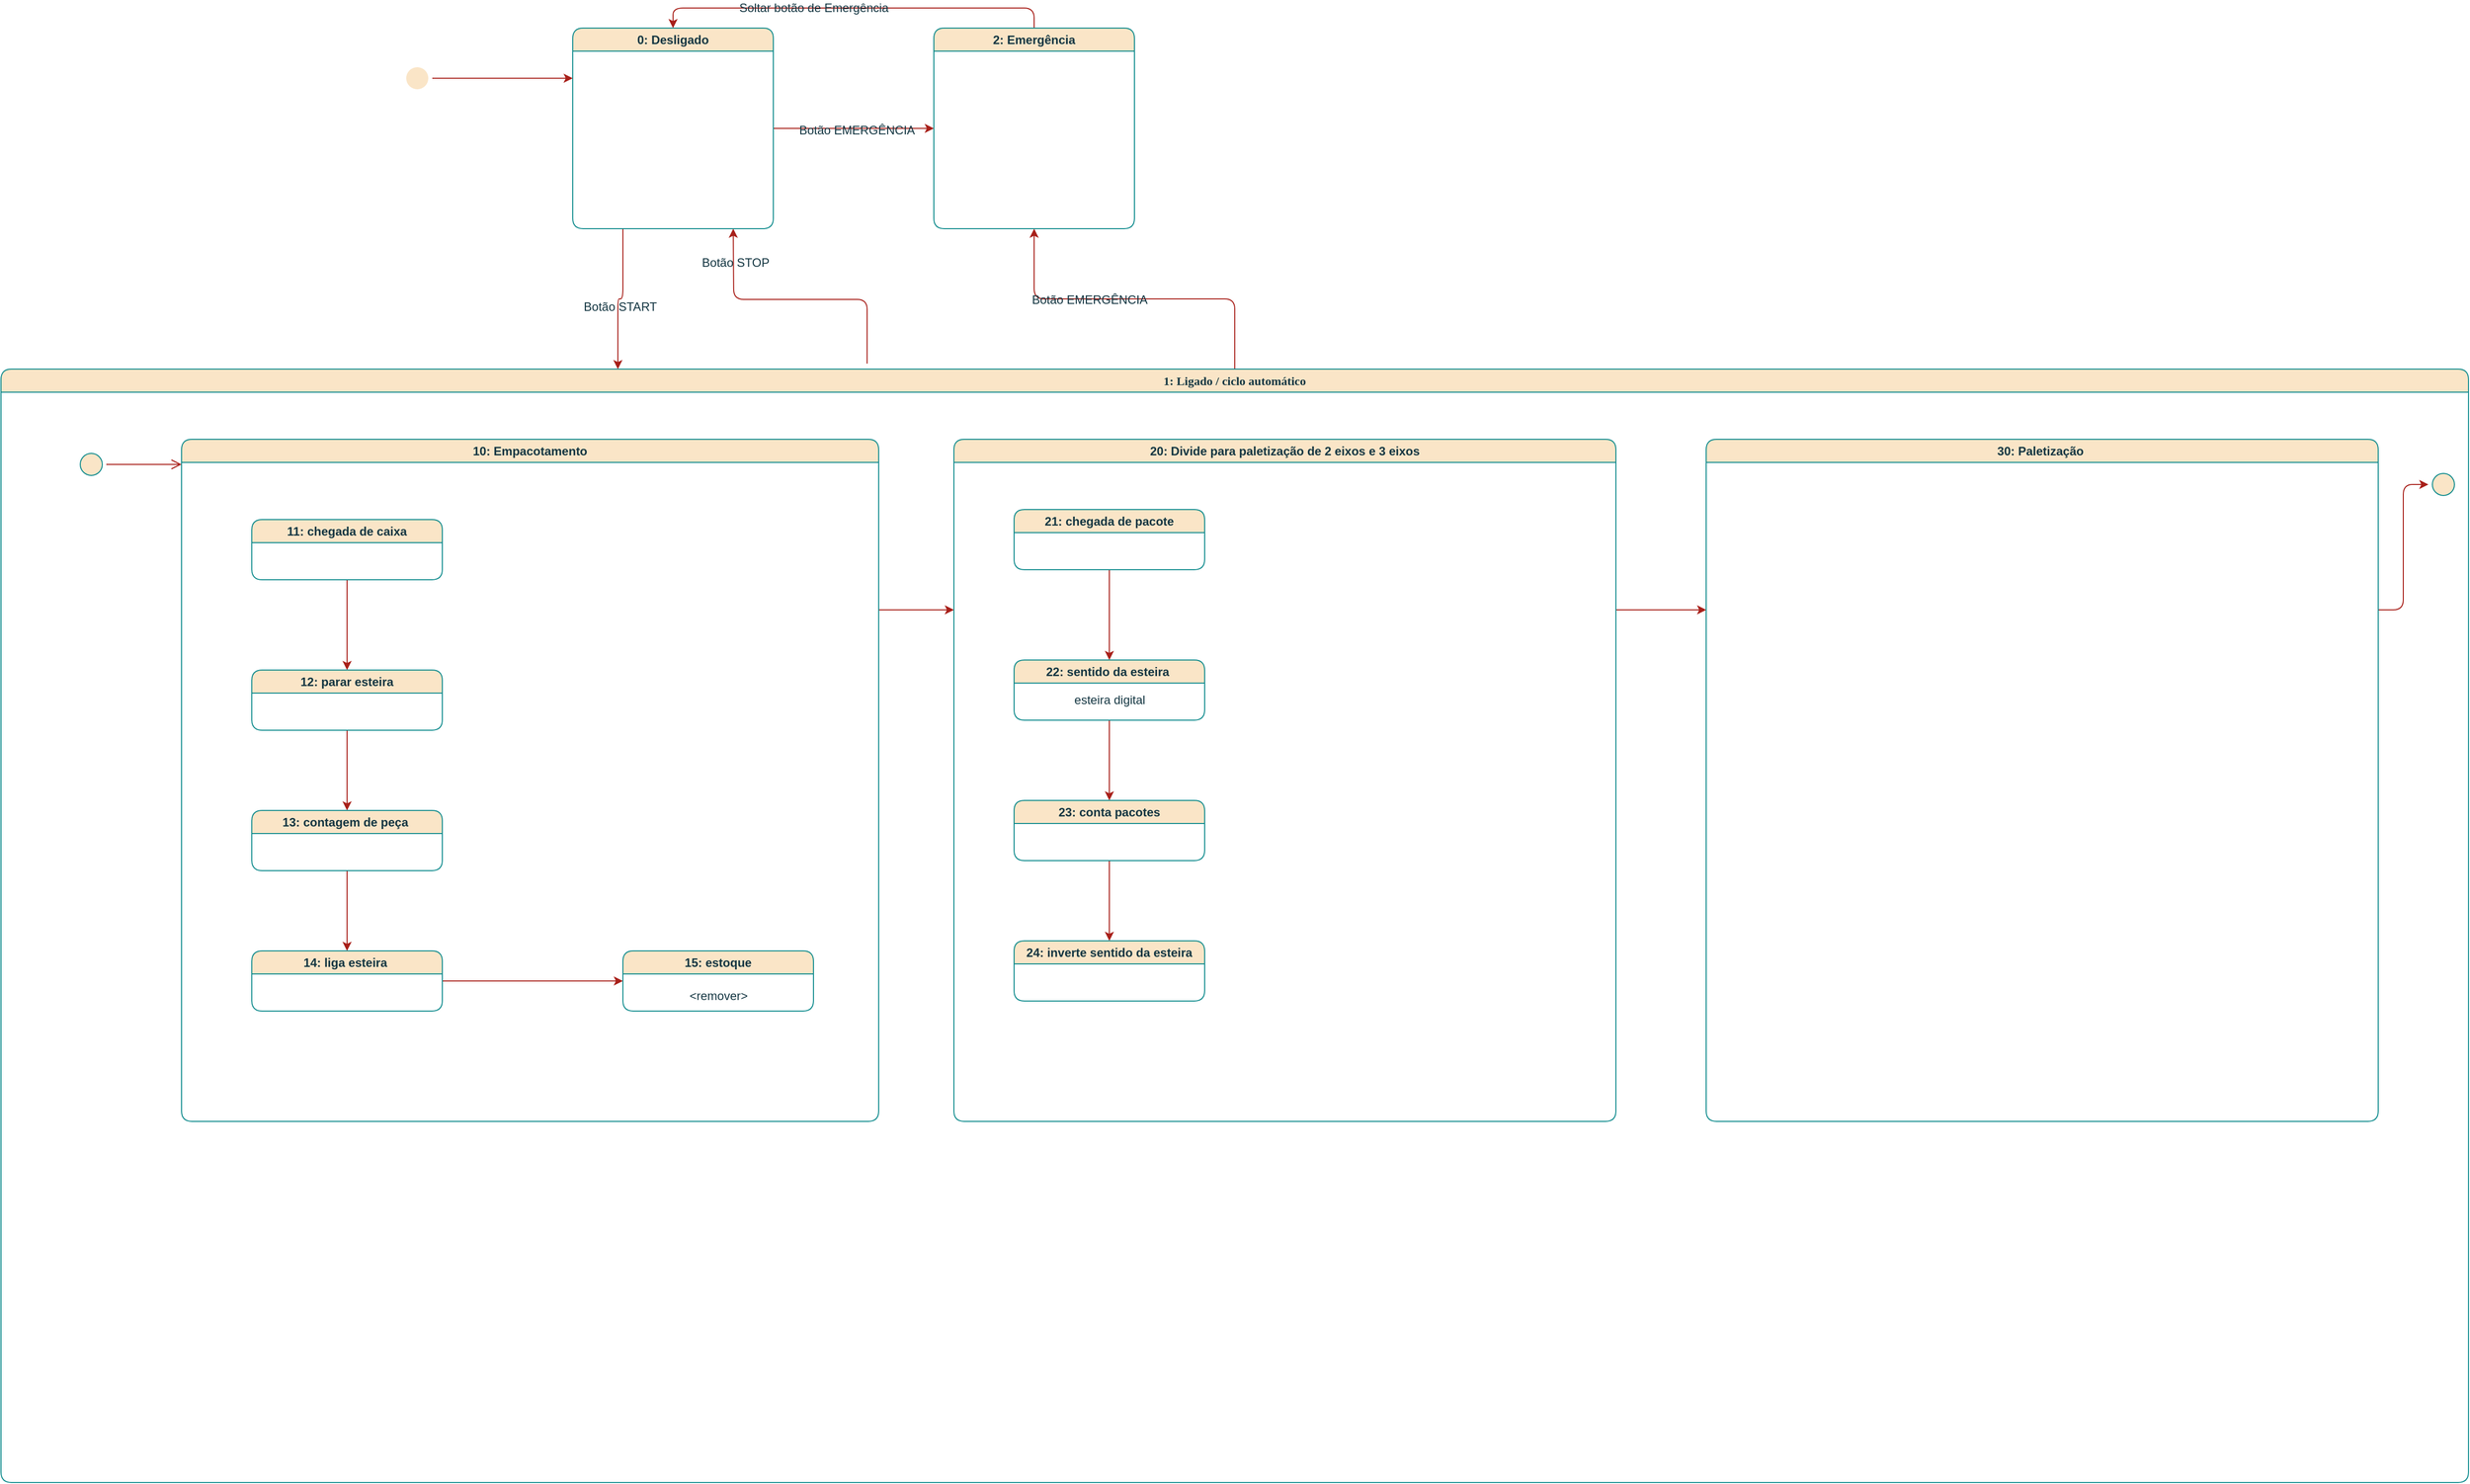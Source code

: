 <mxfile version="24.2.2" type="github">
  <diagram name="Page-1" id="58cdce13-f638-feb5-8d6f-7d28b1aa9fa0">
    <mxGraphModel dx="2454" dy="655" grid="1" gridSize="10" guides="1" tooltips="1" connect="1" arrows="1" fold="1" page="1" pageScale="1" pageWidth="1100" pageHeight="850" background="none" math="0" shadow="0">
      <root>
        <mxCell id="0" />
        <mxCell id="1" parent="0" />
        <mxCell id="qbF3YQsKagiAexJu4wax-7" style="edgeStyle=orthogonalEdgeStyle;rounded=1;orthogonalLoop=1;jettySize=auto;html=1;entryX=0;entryY=0.25;entryDx=0;entryDy=0;fontFamily=Helvetica;fontSize=12;fontColor=default;labelBackgroundColor=none;strokeColor=#A8201A;" parent="1" source="382b91b5511bd0f7-1" target="qbF3YQsKagiAexJu4wax-6" edge="1">
          <mxGeometry relative="1" as="geometry" />
        </mxCell>
        <mxCell id="382b91b5511bd0f7-1" value="" style="ellipse;html=1;shape=startState;fillColor=#FAE5C7;strokeColor=none;rounded=1;shadow=0;comic=0;labelBackgroundColor=none;fontFamily=Verdana;fontSize=12;fontColor=#143642;align=center;direction=south;" parent="1" vertex="1">
          <mxGeometry x="130" y="135" width="30" height="30" as="geometry" />
        </mxCell>
        <mxCell id="qbF3YQsKagiAexJu4wax-10" style="edgeStyle=orthogonalEdgeStyle;rounded=1;orthogonalLoop=1;jettySize=auto;html=1;entryX=0.5;entryY=1;entryDx=0;entryDy=0;fontFamily=Helvetica;fontSize=12;fontColor=default;exitX=0.351;exitY=-0.005;exitDx=0;exitDy=0;exitPerimeter=0;labelBackgroundColor=none;strokeColor=#A8201A;" parent="1" source="2a3bc250acf0617d-7" edge="1">
          <mxGeometry relative="1" as="geometry">
            <mxPoint x="645" y="380" as="sourcePoint" />
            <mxPoint x="460" y="300" as="targetPoint" />
          </mxGeometry>
        </mxCell>
        <mxCell id="qbF3YQsKagiAexJu4wax-12" value="Botão STOP" style="edgeLabel;html=1;align=center;verticalAlign=middle;resizable=0;points=[];strokeColor=#0F8B8D;fontFamily=Helvetica;fontSize=12;fontColor=#143642;fillColor=#FAE5C7;rounded=1;labelBackgroundColor=none;" parent="qbF3YQsKagiAexJu4wax-10" vertex="1" connectable="0">
          <mxGeometry x="0.745" y="-2" relative="1" as="geometry">
            <mxPoint as="offset" />
          </mxGeometry>
        </mxCell>
        <mxCell id="qbF3YQsKagiAexJu4wax-15" style="edgeStyle=orthogonalEdgeStyle;rounded=1;orthogonalLoop=1;jettySize=auto;html=1;entryX=0.5;entryY=1;entryDx=0;entryDy=0;fontFamily=Helvetica;fontSize=12;fontColor=default;labelBackgroundColor=none;strokeColor=#A8201A;" parent="1" source="2a3bc250acf0617d-7" target="qbF3YQsKagiAexJu4wax-8" edge="1">
          <mxGeometry relative="1" as="geometry" />
        </mxCell>
        <mxCell id="qbF3YQsKagiAexJu4wax-16" value="Botão EMERGÊNCIA" style="edgeLabel;html=1;align=center;verticalAlign=middle;resizable=0;points=[];strokeColor=#0F8B8D;fontFamily=Helvetica;fontSize=12;fontColor=#143642;fillColor=#FAE5C7;rounded=1;labelBackgroundColor=none;" parent="qbF3YQsKagiAexJu4wax-15" vertex="1" connectable="0">
          <mxGeometry x="0.264" y="1" relative="1" as="geometry">
            <mxPoint as="offset" />
          </mxGeometry>
        </mxCell>
        <mxCell id="2a3bc250acf0617d-7" value="1: Ligado / ciclo automático" style="swimlane;whiteSpace=wrap;html=1;rounded=1;shadow=0;comic=0;labelBackgroundColor=none;strokeWidth=1;fontFamily=Verdana;fontSize=12;align=center;fillColor=#FAE5C7;strokeColor=#0F8B8D;fontColor=#143642;" parent="1" vertex="1">
          <mxGeometry x="-270" y="440" width="2460" height="1110" as="geometry" />
        </mxCell>
        <mxCell id="3cde6dad864a17aa-9" style="edgeStyle=elbowEdgeStyle;html=1;labelBackgroundColor=none;endArrow=open;endSize=8;strokeColor=#A8201A;fontFamily=Verdana;fontSize=12;align=left;fontColor=default;" parent="2a3bc250acf0617d-7" source="2a3bc250acf0617d-3" edge="1">
          <mxGeometry relative="1" as="geometry">
            <mxPoint x="180" y="95" as="targetPoint" />
          </mxGeometry>
        </mxCell>
        <mxCell id="2a3bc250acf0617d-3" value="" style="ellipse;html=1;shape=startState;fillColor=#FAE5C7;strokeColor=#0F8B8D;rounded=1;shadow=0;comic=0;labelBackgroundColor=none;fontFamily=Verdana;fontSize=12;fontColor=#143642;align=center;direction=south;" parent="2a3bc250acf0617d-7" vertex="1">
          <mxGeometry x="75" y="80" width="30" height="30" as="geometry" />
        </mxCell>
        <mxCell id="qbF3YQsKagiAexJu4wax-24" style="edgeStyle=orthogonalEdgeStyle;rounded=1;orthogonalLoop=1;jettySize=auto;html=1;exitX=1;exitY=0.25;exitDx=0;exitDy=0;entryX=0;entryY=0.25;entryDx=0;entryDy=0;fontFamily=Helvetica;fontSize=12;fontColor=default;labelBackgroundColor=none;strokeColor=#A8201A;" parent="2a3bc250acf0617d-7" source="qbF3YQsKagiAexJu4wax-21" target="qbF3YQsKagiAexJu4wax-22" edge="1">
          <mxGeometry relative="1" as="geometry" />
        </mxCell>
        <mxCell id="qbF3YQsKagiAexJu4wax-21" value="10: Empacotamento" style="swimlane;whiteSpace=wrap;html=1;strokeColor=#0F8B8D;align=center;verticalAlign=middle;fontFamily=Helvetica;fontSize=12;fontColor=#143642;fillColor=#FAE5C7;rounded=1;labelBackgroundColor=none;" parent="2a3bc250acf0617d-7" vertex="1">
          <mxGeometry x="180" y="70" width="695" height="680" as="geometry" />
        </mxCell>
        <mxCell id="qbF3YQsKagiAexJu4wax-40" style="edgeStyle=orthogonalEdgeStyle;rounded=1;orthogonalLoop=1;jettySize=auto;html=1;exitX=0.5;exitY=1;exitDx=0;exitDy=0;entryX=0.5;entryY=0;entryDx=0;entryDy=0;fontFamily=Helvetica;fontSize=12;fontColor=default;labelBackgroundColor=none;strokeColor=#A8201A;" parent="qbF3YQsKagiAexJu4wax-21" source="qbF3YQsKagiAexJu4wax-28" target="qbF3YQsKagiAexJu4wax-29" edge="1">
          <mxGeometry relative="1" as="geometry" />
        </mxCell>
        <mxCell id="qbF3YQsKagiAexJu4wax-28" value="11: chegada de caixa" style="swimlane;whiteSpace=wrap;html=1;strokeColor=#0F8B8D;align=center;verticalAlign=middle;fontFamily=Helvetica;fontSize=12;fontColor=#143642;fillColor=#FAE5C7;rounded=1;labelBackgroundColor=none;" parent="qbF3YQsKagiAexJu4wax-21" vertex="1">
          <mxGeometry x="70" y="80" width="190" height="60" as="geometry" />
        </mxCell>
        <mxCell id="qbF3YQsKagiAexJu4wax-41" style="edgeStyle=orthogonalEdgeStyle;rounded=1;orthogonalLoop=1;jettySize=auto;html=1;exitX=0.5;exitY=1;exitDx=0;exitDy=0;entryX=0.5;entryY=0;entryDx=0;entryDy=0;fontFamily=Helvetica;fontSize=12;fontColor=default;labelBackgroundColor=none;strokeColor=#A8201A;" parent="qbF3YQsKagiAexJu4wax-21" source="qbF3YQsKagiAexJu4wax-29" target="qbF3YQsKagiAexJu4wax-30" edge="1">
          <mxGeometry relative="1" as="geometry" />
        </mxCell>
        <mxCell id="qbF3YQsKagiAexJu4wax-29" value="12: parar esteira" style="swimlane;whiteSpace=wrap;html=1;strokeColor=#0F8B8D;align=center;verticalAlign=middle;fontFamily=Helvetica;fontSize=12;fontColor=#143642;fillColor=#FAE5C7;rounded=1;labelBackgroundColor=none;" parent="qbF3YQsKagiAexJu4wax-21" vertex="1">
          <mxGeometry x="70" y="230" width="190" height="60" as="geometry" />
        </mxCell>
        <mxCell id="qbF3YQsKagiAexJu4wax-42" style="edgeStyle=orthogonalEdgeStyle;rounded=1;orthogonalLoop=1;jettySize=auto;html=1;exitX=0.5;exitY=1;exitDx=0;exitDy=0;entryX=0.5;entryY=0;entryDx=0;entryDy=0;fontFamily=Helvetica;fontSize=12;fontColor=default;labelBackgroundColor=none;strokeColor=#A8201A;" parent="qbF3YQsKagiAexJu4wax-21" source="qbF3YQsKagiAexJu4wax-30" target="qbF3YQsKagiAexJu4wax-31" edge="1">
          <mxGeometry relative="1" as="geometry" />
        </mxCell>
        <mxCell id="qbF3YQsKagiAexJu4wax-30" value="13: contagem de peça&amp;nbsp;" style="swimlane;whiteSpace=wrap;html=1;strokeColor=#0F8B8D;align=center;verticalAlign=middle;fontFamily=Helvetica;fontSize=12;fontColor=#143642;fillColor=#FAE5C7;rounded=1;labelBackgroundColor=none;" parent="qbF3YQsKagiAexJu4wax-21" vertex="1">
          <mxGeometry x="70" y="370" width="190" height="60" as="geometry">
            <mxRectangle x="70" y="370" width="160" height="30" as="alternateBounds" />
          </mxGeometry>
        </mxCell>
        <mxCell id="qbF3YQsKagiAexJu4wax-43" style="edgeStyle=orthogonalEdgeStyle;rounded=1;orthogonalLoop=1;jettySize=auto;html=1;exitX=1;exitY=0.5;exitDx=0;exitDy=0;entryX=0;entryY=0.5;entryDx=0;entryDy=0;fontFamily=Helvetica;fontSize=12;fontColor=default;labelBackgroundColor=none;strokeColor=#A8201A;" parent="qbF3YQsKagiAexJu4wax-21" source="qbF3YQsKagiAexJu4wax-31" target="qbF3YQsKagiAexJu4wax-38" edge="1">
          <mxGeometry relative="1" as="geometry" />
        </mxCell>
        <mxCell id="qbF3YQsKagiAexJu4wax-31" value="14: liga esteira&amp;nbsp;" style="swimlane;whiteSpace=wrap;html=1;strokeColor=#0F8B8D;align=center;verticalAlign=middle;fontFamily=Helvetica;fontSize=12;fontColor=#143642;fillColor=#FAE5C7;rounded=1;labelBackgroundColor=none;" parent="qbF3YQsKagiAexJu4wax-21" vertex="1">
          <mxGeometry x="70" y="510" width="190" height="60" as="geometry">
            <mxRectangle x="70" y="370" width="160" height="30" as="alternateBounds" />
          </mxGeometry>
        </mxCell>
        <mxCell id="qbF3YQsKagiAexJu4wax-38" value="15: estoque" style="swimlane;whiteSpace=wrap;html=1;strokeColor=#0F8B8D;align=center;verticalAlign=middle;fontFamily=Helvetica;fontSize=12;fontColor=#143642;fillColor=#FAE5C7;rounded=1;labelBackgroundColor=none;" parent="qbF3YQsKagiAexJu4wax-21" vertex="1">
          <mxGeometry x="440" y="510" width="190" height="60" as="geometry">
            <mxRectangle x="70" y="370" width="160" height="30" as="alternateBounds" />
          </mxGeometry>
        </mxCell>
        <mxCell id="qbF3YQsKagiAexJu4wax-39" value="&amp;lt;remover&amp;gt;" style="text;html=1;align=center;verticalAlign=middle;resizable=0;points=[];autosize=1;strokeColor=none;fillColor=none;fontFamily=Helvetica;fontSize=12;fontColor=#143642;rounded=1;labelBackgroundColor=none;" parent="qbF3YQsKagiAexJu4wax-38" vertex="1">
          <mxGeometry x="55" y="30" width="80" height="30" as="geometry" />
        </mxCell>
        <mxCell id="qbF3YQsKagiAexJu4wax-25" style="edgeStyle=orthogonalEdgeStyle;rounded=1;orthogonalLoop=1;jettySize=auto;html=1;exitX=1;exitY=0.25;exitDx=0;exitDy=0;entryX=0;entryY=0.25;entryDx=0;entryDy=0;fontFamily=Helvetica;fontSize=12;fontColor=default;labelBackgroundColor=none;strokeColor=#A8201A;" parent="2a3bc250acf0617d-7" source="qbF3YQsKagiAexJu4wax-22" target="qbF3YQsKagiAexJu4wax-23" edge="1">
          <mxGeometry relative="1" as="geometry" />
        </mxCell>
        <mxCell id="qbF3YQsKagiAexJu4wax-22" value="20: Divide para paletização de 2 eixos e 3 eixos" style="swimlane;whiteSpace=wrap;html=1;strokeColor=#0F8B8D;align=center;verticalAlign=middle;fontFamily=Helvetica;fontSize=12;fontColor=#143642;fillColor=#FAE5C7;rounded=1;labelBackgroundColor=none;" parent="2a3bc250acf0617d-7" vertex="1">
          <mxGeometry x="950" y="70" width="660" height="680" as="geometry" />
        </mxCell>
        <mxCell id="qbF3YQsKagiAexJu4wax-53" style="edgeStyle=orthogonalEdgeStyle;rounded=1;orthogonalLoop=1;jettySize=auto;html=1;exitX=0.5;exitY=1;exitDx=0;exitDy=0;entryX=0.5;entryY=0;entryDx=0;entryDy=0;fontFamily=Helvetica;fontSize=12;fontColor=default;labelBackgroundColor=none;strokeColor=#A8201A;" parent="qbF3YQsKagiAexJu4wax-22" source="qbF3YQsKagiAexJu4wax-54" target="qbF3YQsKagiAexJu4wax-56" edge="1">
          <mxGeometry relative="1" as="geometry" />
        </mxCell>
        <mxCell id="qbF3YQsKagiAexJu4wax-54" value="21: chegada de pacote" style="swimlane;whiteSpace=wrap;html=1;strokeColor=#0F8B8D;align=center;verticalAlign=middle;fontFamily=Helvetica;fontSize=12;fontColor=#143642;fillColor=#FAE5C7;rounded=1;labelBackgroundColor=none;" parent="qbF3YQsKagiAexJu4wax-22" vertex="1">
          <mxGeometry x="60" y="70" width="190" height="60" as="geometry" />
        </mxCell>
        <mxCell id="qbF3YQsKagiAexJu4wax-55" style="edgeStyle=orthogonalEdgeStyle;rounded=1;orthogonalLoop=1;jettySize=auto;html=1;exitX=0.5;exitY=1;exitDx=0;exitDy=0;entryX=0.5;entryY=0;entryDx=0;entryDy=0;fontFamily=Helvetica;fontSize=12;fontColor=default;labelBackgroundColor=none;strokeColor=#A8201A;" parent="qbF3YQsKagiAexJu4wax-22" source="qbF3YQsKagiAexJu4wax-56" target="qbF3YQsKagiAexJu4wax-58" edge="1">
          <mxGeometry relative="1" as="geometry" />
        </mxCell>
        <mxCell id="qbF3YQsKagiAexJu4wax-56" value="22: sentido da esteira&amp;nbsp;" style="swimlane;whiteSpace=wrap;html=1;strokeColor=#0F8B8D;align=center;verticalAlign=middle;fontFamily=Helvetica;fontSize=12;fontColor=#143642;fillColor=#FAE5C7;rounded=1;labelBackgroundColor=none;" parent="qbF3YQsKagiAexJu4wax-22" vertex="1">
          <mxGeometry x="60" y="220" width="190" height="60" as="geometry" />
        </mxCell>
        <mxCell id="qbF3YQsKagiAexJu4wax-63" value="esteira digital" style="text;html=1;align=center;verticalAlign=middle;resizable=0;points=[];autosize=1;strokeColor=none;fillColor=none;fontFamily=Helvetica;fontSize=12;fontColor=#143642;rounded=1;labelBackgroundColor=none;" parent="qbF3YQsKagiAexJu4wax-56" vertex="1">
          <mxGeometry x="50" y="25" width="90" height="30" as="geometry" />
        </mxCell>
        <mxCell id="qbF3YQsKagiAexJu4wax-57" style="edgeStyle=orthogonalEdgeStyle;rounded=1;orthogonalLoop=1;jettySize=auto;html=1;exitX=0.5;exitY=1;exitDx=0;exitDy=0;entryX=0.5;entryY=0;entryDx=0;entryDy=0;fontFamily=Helvetica;fontSize=12;fontColor=default;labelBackgroundColor=none;strokeColor=#A8201A;" parent="qbF3YQsKagiAexJu4wax-22" source="qbF3YQsKagiAexJu4wax-58" target="qbF3YQsKagiAexJu4wax-60" edge="1">
          <mxGeometry relative="1" as="geometry" />
        </mxCell>
        <mxCell id="qbF3YQsKagiAexJu4wax-58" value="23: conta pacotes" style="swimlane;whiteSpace=wrap;html=1;strokeColor=#0F8B8D;align=center;verticalAlign=middle;fontFamily=Helvetica;fontSize=12;fontColor=#143642;fillColor=#FAE5C7;rounded=1;labelBackgroundColor=none;" parent="qbF3YQsKagiAexJu4wax-22" vertex="1">
          <mxGeometry x="60" y="360" width="190" height="60" as="geometry">
            <mxRectangle x="70" y="370" width="160" height="30" as="alternateBounds" />
          </mxGeometry>
        </mxCell>
        <mxCell id="qbF3YQsKagiAexJu4wax-60" value="24: inverte sentido da esteira" style="swimlane;whiteSpace=wrap;html=1;strokeColor=#0F8B8D;align=center;verticalAlign=middle;fontFamily=Helvetica;fontSize=12;fontColor=#143642;fillColor=#FAE5C7;rounded=1;labelBackgroundColor=none;" parent="qbF3YQsKagiAexJu4wax-22" vertex="1">
          <mxGeometry x="60" y="500" width="190" height="60" as="geometry">
            <mxRectangle x="70" y="370" width="160" height="30" as="alternateBounds" />
          </mxGeometry>
        </mxCell>
        <mxCell id="qbF3YQsKagiAexJu4wax-27" style="edgeStyle=orthogonalEdgeStyle;rounded=1;orthogonalLoop=1;jettySize=auto;html=1;exitX=1;exitY=0.25;exitDx=0;exitDy=0;entryX=0.5;entryY=1;entryDx=0;entryDy=0;fontFamily=Helvetica;fontSize=12;fontColor=default;labelBackgroundColor=none;strokeColor=#A8201A;" parent="2a3bc250acf0617d-7" source="qbF3YQsKagiAexJu4wax-23" target="qbF3YQsKagiAexJu4wax-26" edge="1">
          <mxGeometry relative="1" as="geometry" />
        </mxCell>
        <mxCell id="qbF3YQsKagiAexJu4wax-23" value="30: Paletização&amp;nbsp;" style="swimlane;whiteSpace=wrap;html=1;strokeColor=#0F8B8D;align=center;verticalAlign=middle;fontFamily=Helvetica;fontSize=12;fontColor=#143642;fillColor=#FAE5C7;rounded=1;labelBackgroundColor=none;" parent="2a3bc250acf0617d-7" vertex="1">
          <mxGeometry x="1700" y="70" width="670" height="680" as="geometry" />
        </mxCell>
        <mxCell id="qbF3YQsKagiAexJu4wax-26" value="" style="ellipse;html=1;shape=startState;fillColor=#FAE5C7;strokeColor=#0F8B8D;rounded=1;shadow=0;comic=0;labelBackgroundColor=none;fontFamily=Verdana;fontSize=12;fontColor=#143642;align=center;direction=south;" parent="2a3bc250acf0617d-7" vertex="1">
          <mxGeometry x="2420" y="100" width="30" height="30" as="geometry" />
        </mxCell>
        <mxCell id="qbF3YQsKagiAexJu4wax-9" style="edgeStyle=orthogonalEdgeStyle;rounded=1;orthogonalLoop=1;jettySize=auto;html=1;exitX=0.25;exitY=1;exitDx=0;exitDy=0;entryX=0.25;entryY=0;entryDx=0;entryDy=0;fontFamily=Helvetica;fontSize=12;fontColor=default;labelBackgroundColor=none;strokeColor=#A8201A;" parent="1" source="qbF3YQsKagiAexJu4wax-6" target="2a3bc250acf0617d-7" edge="1">
          <mxGeometry relative="1" as="geometry" />
        </mxCell>
        <mxCell id="qbF3YQsKagiAexJu4wax-11" value="Botão START" style="edgeLabel;html=1;align=center;verticalAlign=middle;resizable=0;points=[];strokeColor=#0F8B8D;fontFamily=Helvetica;fontSize=12;fontColor=#143642;fillColor=#FAE5C7;rounded=1;labelBackgroundColor=none;" parent="qbF3YQsKagiAexJu4wax-9" vertex="1" connectable="0">
          <mxGeometry x="0.135" y="2" relative="1" as="geometry">
            <mxPoint as="offset" />
          </mxGeometry>
        </mxCell>
        <mxCell id="qbF3YQsKagiAexJu4wax-13" style="edgeStyle=orthogonalEdgeStyle;rounded=1;orthogonalLoop=1;jettySize=auto;html=1;entryX=0;entryY=0.5;entryDx=0;entryDy=0;fontFamily=Helvetica;fontSize=12;fontColor=default;labelBackgroundColor=none;strokeColor=#A8201A;" parent="1" source="qbF3YQsKagiAexJu4wax-6" target="qbF3YQsKagiAexJu4wax-8" edge="1">
          <mxGeometry relative="1" as="geometry" />
        </mxCell>
        <mxCell id="qbF3YQsKagiAexJu4wax-14" value="Botão EMERGÊNCIA" style="edgeLabel;html=1;align=center;verticalAlign=middle;resizable=0;points=[];strokeColor=#0F8B8D;fontFamily=Helvetica;fontSize=12;fontColor=#143642;fillColor=#FAE5C7;rounded=1;labelBackgroundColor=none;" parent="qbF3YQsKagiAexJu4wax-13" vertex="1" connectable="0">
          <mxGeometry x="0.029" y="-2" relative="1" as="geometry">
            <mxPoint as="offset" />
          </mxGeometry>
        </mxCell>
        <mxCell id="qbF3YQsKagiAexJu4wax-6" value="0: Desligado" style="swimlane;whiteSpace=wrap;html=1;strokeColor=#0F8B8D;align=center;verticalAlign=middle;fontFamily=Helvetica;fontSize=12;fillColor=#FAE5C7;rounded=1;labelBackgroundColor=none;swimlaneLine=1;fontColor=#143642;gradientColor=none;swimlaneFillColor=none;" parent="1" vertex="1">
          <mxGeometry x="300" y="100" width="200" height="200" as="geometry" />
        </mxCell>
        <mxCell id="qbF3YQsKagiAexJu4wax-19" style="edgeStyle=orthogonalEdgeStyle;rounded=1;orthogonalLoop=1;jettySize=auto;html=1;exitX=0.5;exitY=0;exitDx=0;exitDy=0;entryX=0.5;entryY=0;entryDx=0;entryDy=0;fontFamily=Helvetica;fontSize=12;fontColor=default;labelBackgroundColor=none;strokeColor=#A8201A;" parent="1" source="qbF3YQsKagiAexJu4wax-8" target="qbF3YQsKagiAexJu4wax-6" edge="1">
          <mxGeometry relative="1" as="geometry" />
        </mxCell>
        <mxCell id="qbF3YQsKagiAexJu4wax-20" value="Soltar botão de Emergência" style="edgeLabel;html=1;align=center;verticalAlign=middle;resizable=0;points=[];strokeColor=#0F8B8D;fontFamily=Helvetica;fontSize=12;fontColor=#143642;fillColor=#FAE5C7;rounded=1;labelBackgroundColor=none;" parent="qbF3YQsKagiAexJu4wax-19" vertex="1" connectable="0">
          <mxGeometry x="0.203" relative="1" as="geometry">
            <mxPoint as="offset" />
          </mxGeometry>
        </mxCell>
        <mxCell id="qbF3YQsKagiAexJu4wax-8" value="2: Emergência" style="swimlane;whiteSpace=wrap;html=1;strokeColor=#0F8B8D;align=center;verticalAlign=middle;fontFamily=Helvetica;fontSize=12;fillColor=#FAE5C7;rounded=1;labelBackgroundColor=none;fontColor=#143642;" parent="1" vertex="1">
          <mxGeometry x="660" y="100" width="200" height="200" as="geometry" />
        </mxCell>
      </root>
    </mxGraphModel>
  </diagram>
</mxfile>
